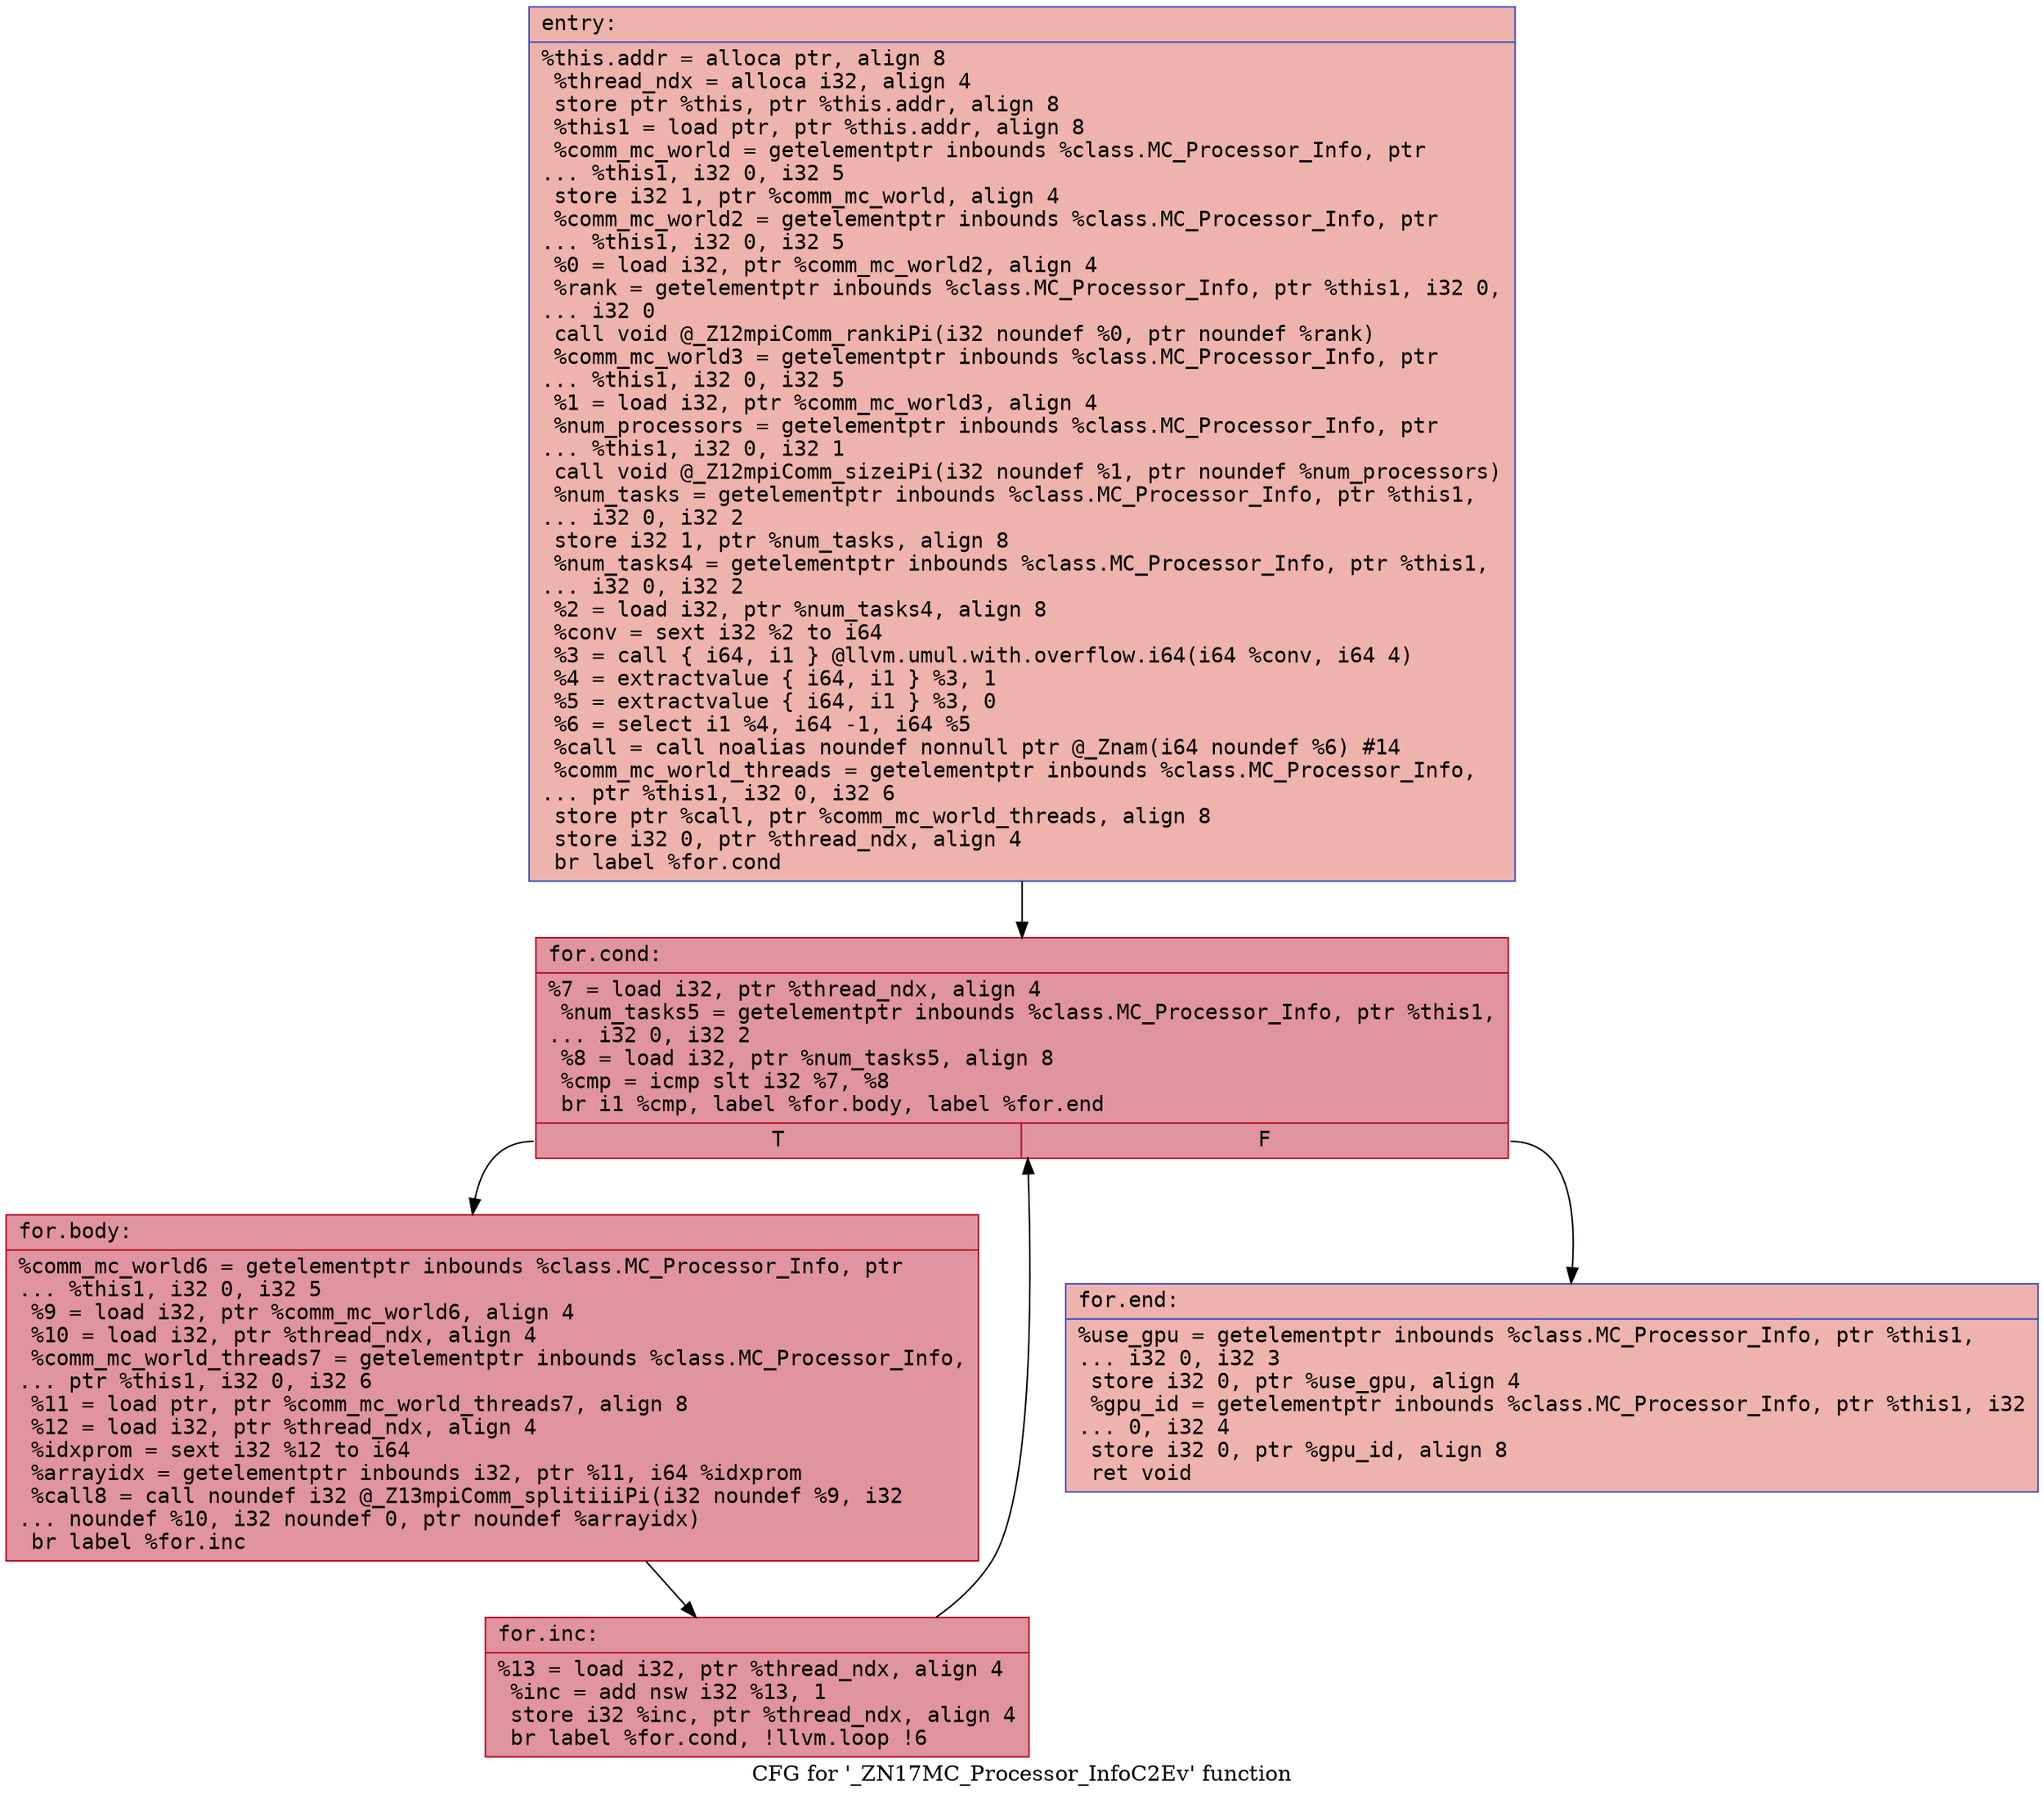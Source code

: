digraph "CFG for '_ZN17MC_Processor_InfoC2Ev' function" {
	label="CFG for '_ZN17MC_Processor_InfoC2Ev' function";

	Node0x5642719700a0 [shape=record,color="#3d50c3ff", style=filled, fillcolor="#d6524470" fontname="Courier",label="{entry:\l|  %this.addr = alloca ptr, align 8\l  %thread_ndx = alloca i32, align 4\l  store ptr %this, ptr %this.addr, align 8\l  %this1 = load ptr, ptr %this.addr, align 8\l  %comm_mc_world = getelementptr inbounds %class.MC_Processor_Info, ptr\l... %this1, i32 0, i32 5\l  store i32 1, ptr %comm_mc_world, align 4\l  %comm_mc_world2 = getelementptr inbounds %class.MC_Processor_Info, ptr\l... %this1, i32 0, i32 5\l  %0 = load i32, ptr %comm_mc_world2, align 4\l  %rank = getelementptr inbounds %class.MC_Processor_Info, ptr %this1, i32 0,\l... i32 0\l  call void @_Z12mpiComm_rankiPi(i32 noundef %0, ptr noundef %rank)\l  %comm_mc_world3 = getelementptr inbounds %class.MC_Processor_Info, ptr\l... %this1, i32 0, i32 5\l  %1 = load i32, ptr %comm_mc_world3, align 4\l  %num_processors = getelementptr inbounds %class.MC_Processor_Info, ptr\l... %this1, i32 0, i32 1\l  call void @_Z12mpiComm_sizeiPi(i32 noundef %1, ptr noundef %num_processors)\l  %num_tasks = getelementptr inbounds %class.MC_Processor_Info, ptr %this1,\l... i32 0, i32 2\l  store i32 1, ptr %num_tasks, align 8\l  %num_tasks4 = getelementptr inbounds %class.MC_Processor_Info, ptr %this1,\l... i32 0, i32 2\l  %2 = load i32, ptr %num_tasks4, align 8\l  %conv = sext i32 %2 to i64\l  %3 = call \{ i64, i1 \} @llvm.umul.with.overflow.i64(i64 %conv, i64 4)\l  %4 = extractvalue \{ i64, i1 \} %3, 1\l  %5 = extractvalue \{ i64, i1 \} %3, 0\l  %6 = select i1 %4, i64 -1, i64 %5\l  %call = call noalias noundef nonnull ptr @_Znam(i64 noundef %6) #14\l  %comm_mc_world_threads = getelementptr inbounds %class.MC_Processor_Info,\l... ptr %this1, i32 0, i32 6\l  store ptr %call, ptr %comm_mc_world_threads, align 8\l  store i32 0, ptr %thread_ndx, align 4\l  br label %for.cond\l}"];
	Node0x5642719700a0 -> Node0x564271971950[tooltip="entry -> for.cond\nProbability 100.00%" ];
	Node0x564271971950 [shape=record,color="#b70d28ff", style=filled, fillcolor="#b70d2870" fontname="Courier",label="{for.cond:\l|  %7 = load i32, ptr %thread_ndx, align 4\l  %num_tasks5 = getelementptr inbounds %class.MC_Processor_Info, ptr %this1,\l... i32 0, i32 2\l  %8 = load i32, ptr %num_tasks5, align 8\l  %cmp = icmp slt i32 %7, %8\l  br i1 %cmp, label %for.body, label %for.end\l|{<s0>T|<s1>F}}"];
	Node0x564271971950:s0 -> Node0x564271971ce0[tooltip="for.cond -> for.body\nProbability 96.88%" ];
	Node0x564271971950:s1 -> Node0x564271971d30[tooltip="for.cond -> for.end\nProbability 3.12%" ];
	Node0x564271971ce0 [shape=record,color="#b70d28ff", style=filled, fillcolor="#b70d2870" fontname="Courier",label="{for.body:\l|  %comm_mc_world6 = getelementptr inbounds %class.MC_Processor_Info, ptr\l... %this1, i32 0, i32 5\l  %9 = load i32, ptr %comm_mc_world6, align 4\l  %10 = load i32, ptr %thread_ndx, align 4\l  %comm_mc_world_threads7 = getelementptr inbounds %class.MC_Processor_Info,\l... ptr %this1, i32 0, i32 6\l  %11 = load ptr, ptr %comm_mc_world_threads7, align 8\l  %12 = load i32, ptr %thread_ndx, align 4\l  %idxprom = sext i32 %12 to i64\l  %arrayidx = getelementptr inbounds i32, ptr %11, i64 %idxprom\l  %call8 = call noundef i32 @_Z13mpiComm_splitiiiPi(i32 noundef %9, i32\l... noundef %10, i32 noundef 0, ptr noundef %arrayidx)\l  br label %for.inc\l}"];
	Node0x564271971ce0 -> Node0x564271970ef0[tooltip="for.body -> for.inc\nProbability 100.00%" ];
	Node0x564271970ef0 [shape=record,color="#b70d28ff", style=filled, fillcolor="#b70d2870" fontname="Courier",label="{for.inc:\l|  %13 = load i32, ptr %thread_ndx, align 4\l  %inc = add nsw i32 %13, 1\l  store i32 %inc, ptr %thread_ndx, align 4\l  br label %for.cond, !llvm.loop !6\l}"];
	Node0x564271970ef0 -> Node0x564271971950[tooltip="for.inc -> for.cond\nProbability 100.00%" ];
	Node0x564271971d30 [shape=record,color="#3d50c3ff", style=filled, fillcolor="#d6524470" fontname="Courier",label="{for.end:\l|  %use_gpu = getelementptr inbounds %class.MC_Processor_Info, ptr %this1,\l... i32 0, i32 3\l  store i32 0, ptr %use_gpu, align 4\l  %gpu_id = getelementptr inbounds %class.MC_Processor_Info, ptr %this1, i32\l... 0, i32 4\l  store i32 0, ptr %gpu_id, align 8\l  ret void\l}"];
}
